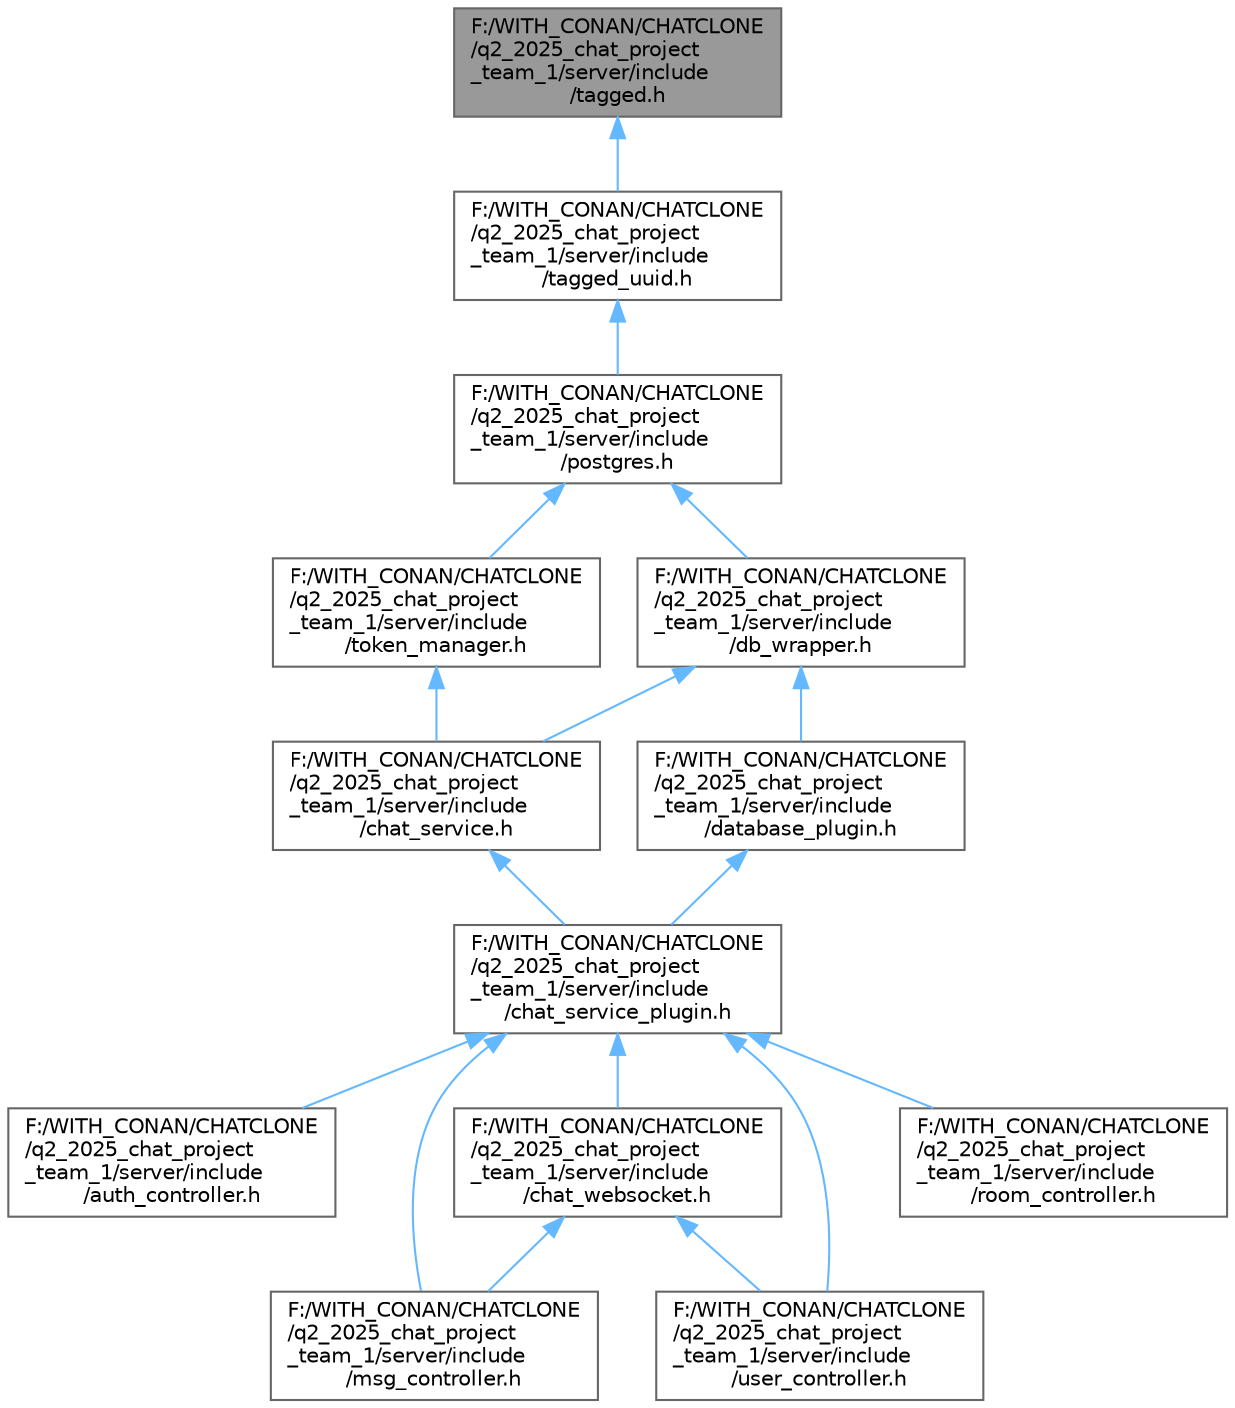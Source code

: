 digraph "F:/WITH_CONAN/CHATCLONE/q2_2025_chat_project_team_1/server/include/tagged.h"
{
 // LATEX_PDF_SIZE
  bgcolor="transparent";
  edge [fontname=Helvetica,fontsize=10,labelfontname=Helvetica,labelfontsize=10];
  node [fontname=Helvetica,fontsize=10,shape=box,height=0.2,width=0.4];
  Node1 [id="Node000001",label="F:/WITH_CONAN/CHATCLONE\l/q2_2025_chat_project\l_team_1/server/include\l/tagged.h",height=0.2,width=0.4,color="gray40", fillcolor="grey60", style="filled", fontcolor="black",tooltip="Заголовочный файл, содержащий общие утилиты и шаблоны классов."];
  Node1 -> Node2 [id="edge1_Node000001_Node000002",dir="back",color="steelblue1",style="solid",tooltip=" "];
  Node2 [id="Node000002",label="F:/WITH_CONAN/CHATCLONE\l/q2_2025_chat_project\l_team_1/server/include\l/tagged_uuid.h",height=0.2,width=0.4,color="grey40", fillcolor="white", style="filled",URL="$tagged__uuid_8h.html",tooltip="Заголовочный файл, содержащий утилиты для работы с UUID."];
  Node2 -> Node3 [id="edge2_Node000002_Node000003",dir="back",color="steelblue1",style="solid",tooltip=" "];
  Node3 [id="Node000003",label="F:/WITH_CONAN/CHATCLONE\l/q2_2025_chat_project\l_team_1/server/include\l/postgres.h",height=0.2,width=0.4,color="grey40", fillcolor="white", style="filled",URL="$postgres_8h.html",tooltip="Заголовочный файл, определяющий интерфейс для работы с базой данных PostgreSQL."];
  Node3 -> Node4 [id="edge3_Node000003_Node000004",dir="back",color="steelblue1",style="solid",tooltip=" "];
  Node4 [id="Node000004",label="F:/WITH_CONAN/CHATCLONE\l/q2_2025_chat_project\l_team_1/server/include\l/db_wrapper.h",height=0.2,width=0.4,color="grey40", fillcolor="white", style="filled",URL="$db__wrapper_8h.html",tooltip="Заголовочный файл для класса IRCDBWrapper, предоставляющего интерфейс для взаимодействия с базой данн..."];
  Node4 -> Node5 [id="edge4_Node000004_Node000005",dir="back",color="steelblue1",style="solid",tooltip=" "];
  Node5 [id="Node000005",label="F:/WITH_CONAN/CHATCLONE\l/q2_2025_chat_project\l_team_1/server/include\l/chat_service.h",height=0.2,width=0.4,color="grey40", fillcolor="white", style="filled",URL="$chat__service_8h.html",tooltip="Заголовочный файл для класса ChatService, предоставляющего интерфейс для управления чатом."];
  Node5 -> Node6 [id="edge5_Node000005_Node000006",dir="back",color="steelblue1",style="solid",tooltip=" "];
  Node6 [id="Node000006",label="F:/WITH_CONAN/CHATCLONE\l/q2_2025_chat_project\l_team_1/server/include\l/chat_service_plugin.h",height=0.2,width=0.4,color="grey40", fillcolor="white", style="filled",URL="$chat__service__plugin_8h.html",tooltip="Заголовочный файл для класса ChatServicePlugin, реализующего плагин для доступа к ChatService."];
  Node6 -> Node7 [id="edge6_Node000006_Node000007",dir="back",color="steelblue1",style="solid",tooltip=" "];
  Node7 [id="Node000007",label="F:/WITH_CONAN/CHATCLONE\l/q2_2025_chat_project\l_team_1/server/include\l/auth_controller.h",height=0.2,width=0.4,color="grey40", fillcolor="white", style="filled",URL="$auth__controller_8h.html",tooltip="Заголовочный файл для класса AuthController, реализующего REST API для аутентификации."];
  Node6 -> Node8 [id="edge7_Node000006_Node000008",dir="back",color="steelblue1",style="solid",tooltip=" "];
  Node8 [id="Node000008",label="F:/WITH_CONAN/CHATCLONE\l/q2_2025_chat_project\l_team_1/server/include\l/chat_websocket.h",height=0.2,width=0.4,color="grey40", fillcolor="white", style="filled",URL="$chat__websocket_8h.html",tooltip="Заголовочный файл для класса ChatWebSocket, реализующего WebSocket-соединение для чата."];
  Node8 -> Node9 [id="edge8_Node000008_Node000009",dir="back",color="steelblue1",style="solid",tooltip=" "];
  Node9 [id="Node000009",label="F:/WITH_CONAN/CHATCLONE\l/q2_2025_chat_project\l_team_1/server/include\l/msg_controller.h",height=0.2,width=0.4,color="grey40", fillcolor="white", style="filled",URL="$msg__controller_8h.html",tooltip="Заголовочный файл для класса MessageController, реализующего REST API для работы с сообщениями."];
  Node8 -> Node10 [id="edge9_Node000008_Node000010",dir="back",color="steelblue1",style="solid",tooltip=" "];
  Node10 [id="Node000010",label="F:/WITH_CONAN/CHATCLONE\l/q2_2025_chat_project\l_team_1/server/include\l/user_controller.h",height=0.2,width=0.4,color="grey40", fillcolor="white", style="filled",URL="$user__controller_8h.html",tooltip="Заголовочный файл для класса UserController, реализующего REST API для работы с пользователями."];
  Node6 -> Node9 [id="edge10_Node000006_Node000009",dir="back",color="steelblue1",style="solid",tooltip=" "];
  Node6 -> Node11 [id="edge11_Node000006_Node000011",dir="back",color="steelblue1",style="solid",tooltip=" "];
  Node11 [id="Node000011",label="F:/WITH_CONAN/CHATCLONE\l/q2_2025_chat_project\l_team_1/server/include\l/room_controller.h",height=0.2,width=0.4,color="grey40", fillcolor="white", style="filled",URL="$room__controller_8h.html",tooltip="Заголовочный файл для класса RoomController, реализующего REST API для работы с комнатами."];
  Node6 -> Node10 [id="edge12_Node000006_Node000010",dir="back",color="steelblue1",style="solid",tooltip=" "];
  Node4 -> Node12 [id="edge13_Node000004_Node000012",dir="back",color="steelblue1",style="solid",tooltip=" "];
  Node12 [id="Node000012",label="F:/WITH_CONAN/CHATCLONE\l/q2_2025_chat_project\l_team_1/server/include\l/database_plugin.h",height=0.2,width=0.4,color="grey40", fillcolor="white", style="filled",URL="$database__plugin_8h.html",tooltip="Заголовочный файл для класса DatabasePlugin, реализующего плагин для подключения к базе данных."];
  Node12 -> Node6 [id="edge14_Node000012_Node000006",dir="back",color="steelblue1",style="solid",tooltip=" "];
  Node3 -> Node13 [id="edge15_Node000003_Node000013",dir="back",color="steelblue1",style="solid",tooltip=" "];
  Node13 [id="Node000013",label="F:/WITH_CONAN/CHATCLONE\l/q2_2025_chat_project\l_team_1/server/include\l/token_manager.h",height=0.2,width=0.4,color="grey40", fillcolor="white", style="filled",URL="$token__manager_8h.html",tooltip="Заголовочный файл для класса TokenManager, управляющего токенами аутентификации."];
  Node13 -> Node5 [id="edge16_Node000013_Node000005",dir="back",color="steelblue1",style="solid",tooltip=" "];
}
